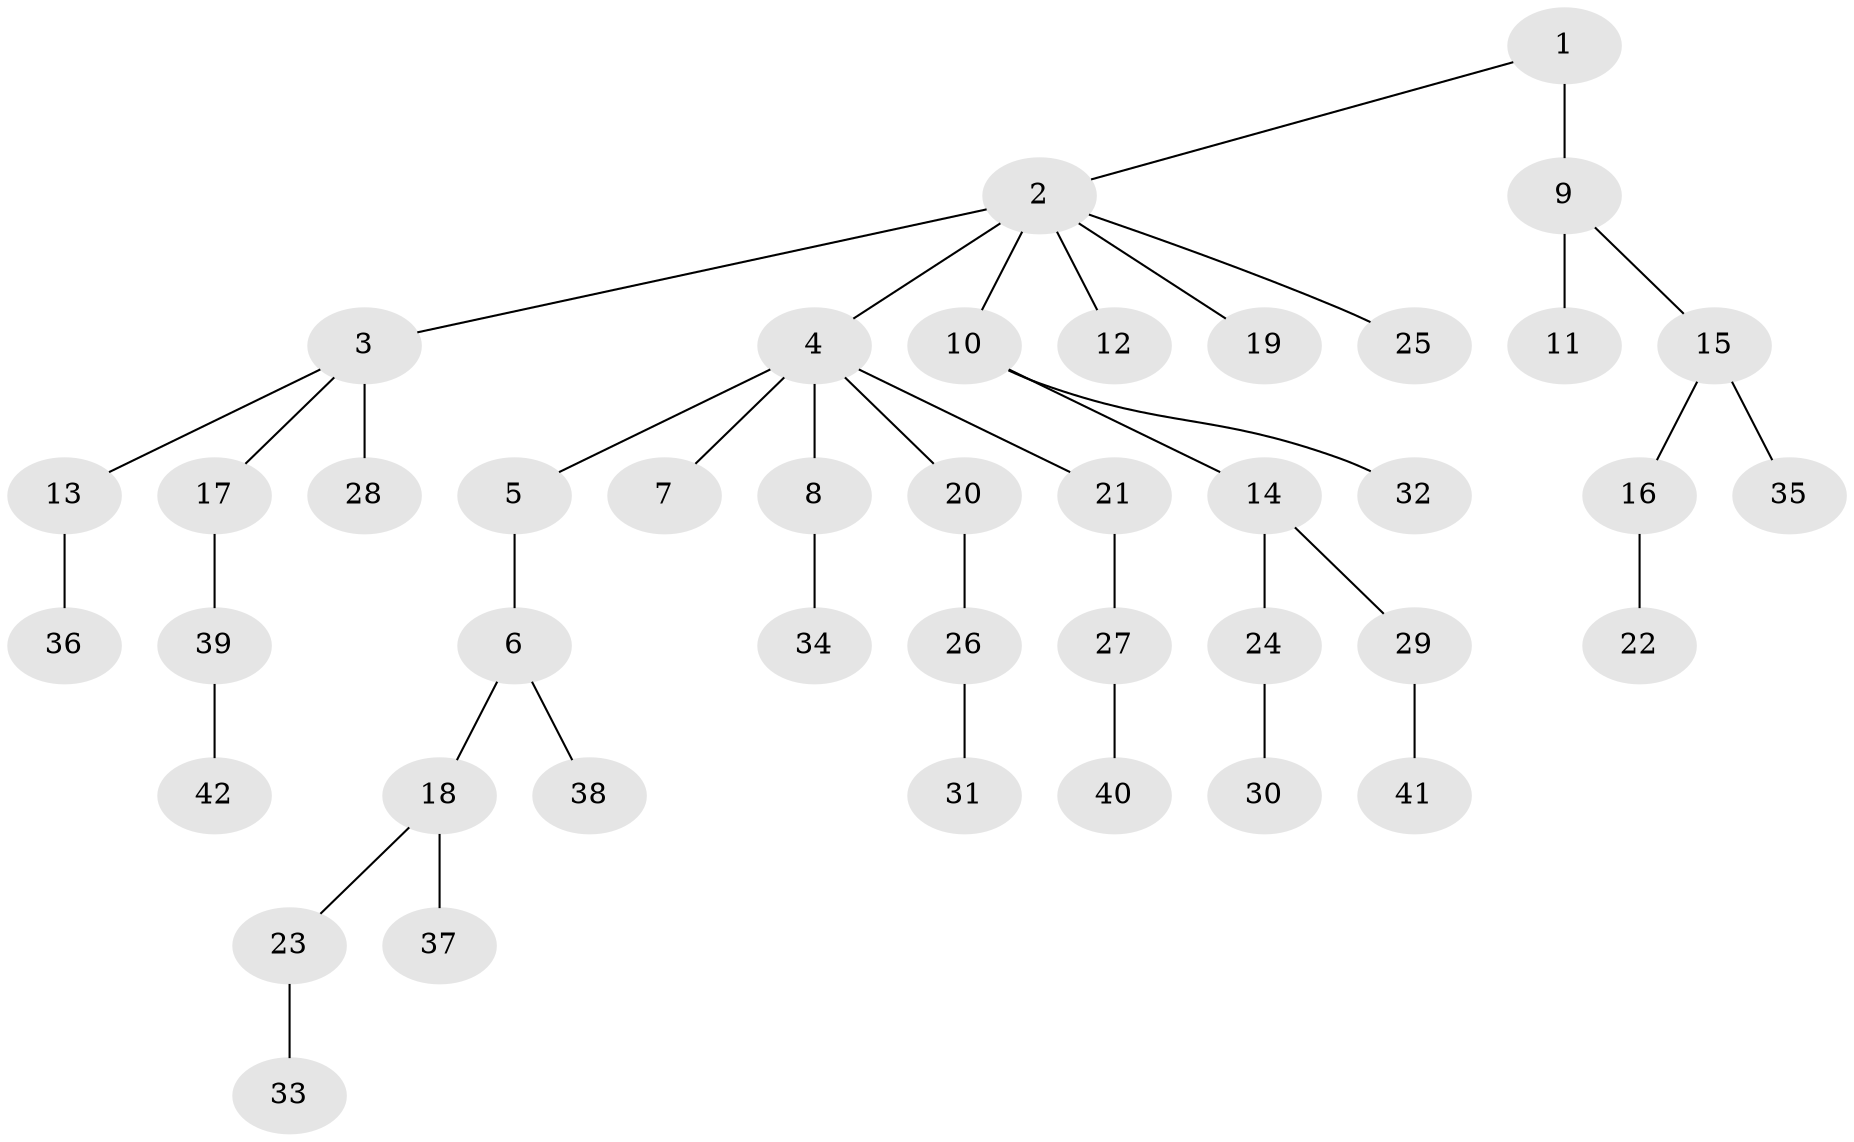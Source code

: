 // original degree distribution, {4: 0.0641025641025641, 9: 0.01282051282051282, 6: 0.01282051282051282, 7: 0.01282051282051282, 2: 0.20512820512820512, 3: 0.16666666666666666, 1: 0.5256410256410257}
// Generated by graph-tools (version 1.1) at 2025/36/03/09/25 02:36:31]
// undirected, 42 vertices, 41 edges
graph export_dot {
graph [start="1"]
  node [color=gray90,style=filled];
  1;
  2;
  3;
  4;
  5;
  6;
  7;
  8;
  9;
  10;
  11;
  12;
  13;
  14;
  15;
  16;
  17;
  18;
  19;
  20;
  21;
  22;
  23;
  24;
  25;
  26;
  27;
  28;
  29;
  30;
  31;
  32;
  33;
  34;
  35;
  36;
  37;
  38;
  39;
  40;
  41;
  42;
  1 -- 2 [weight=1.0];
  1 -- 9 [weight=2.0];
  2 -- 3 [weight=1.0];
  2 -- 4 [weight=1.0];
  2 -- 10 [weight=2.0];
  2 -- 12 [weight=1.0];
  2 -- 19 [weight=1.0];
  2 -- 25 [weight=1.0];
  3 -- 13 [weight=1.0];
  3 -- 17 [weight=1.0];
  3 -- 28 [weight=2.0];
  4 -- 5 [weight=1.0];
  4 -- 7 [weight=1.0];
  4 -- 8 [weight=1.0];
  4 -- 20 [weight=1.0];
  4 -- 21 [weight=1.0];
  5 -- 6 [weight=1.0];
  6 -- 18 [weight=1.0];
  6 -- 38 [weight=1.0];
  8 -- 34 [weight=2.0];
  9 -- 11 [weight=1.0];
  9 -- 15 [weight=1.0];
  10 -- 14 [weight=1.0];
  10 -- 32 [weight=1.0];
  13 -- 36 [weight=1.0];
  14 -- 24 [weight=1.0];
  14 -- 29 [weight=1.0];
  15 -- 16 [weight=1.0];
  15 -- 35 [weight=1.0];
  16 -- 22 [weight=1.0];
  17 -- 39 [weight=1.0];
  18 -- 23 [weight=1.0];
  18 -- 37 [weight=2.0];
  20 -- 26 [weight=1.0];
  21 -- 27 [weight=1.0];
  23 -- 33 [weight=1.0];
  24 -- 30 [weight=1.0];
  26 -- 31 [weight=1.0];
  27 -- 40 [weight=1.0];
  29 -- 41 [weight=1.0];
  39 -- 42 [weight=2.0];
}
